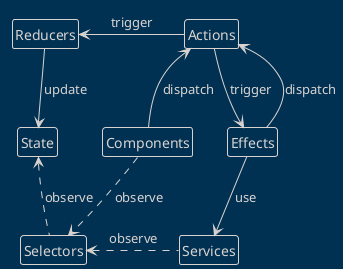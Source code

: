 @startuml
!theme blueprint

class Actions
class Effects
together{
    class Reducers
    class State
    class Selectors
}
class Components
class Services

Components ..> Selectors : observe
State <.. Selectors : observe
Actions <-- Components : dispatch
Actions <-- Effects : dispatch
Actions --> Effects : trigger
Effects --> Services : use
Reducers --> State : update
Reducers <- Actions : trigger
Selectors <. Services : observe

hide members
hide circle

@enduml
